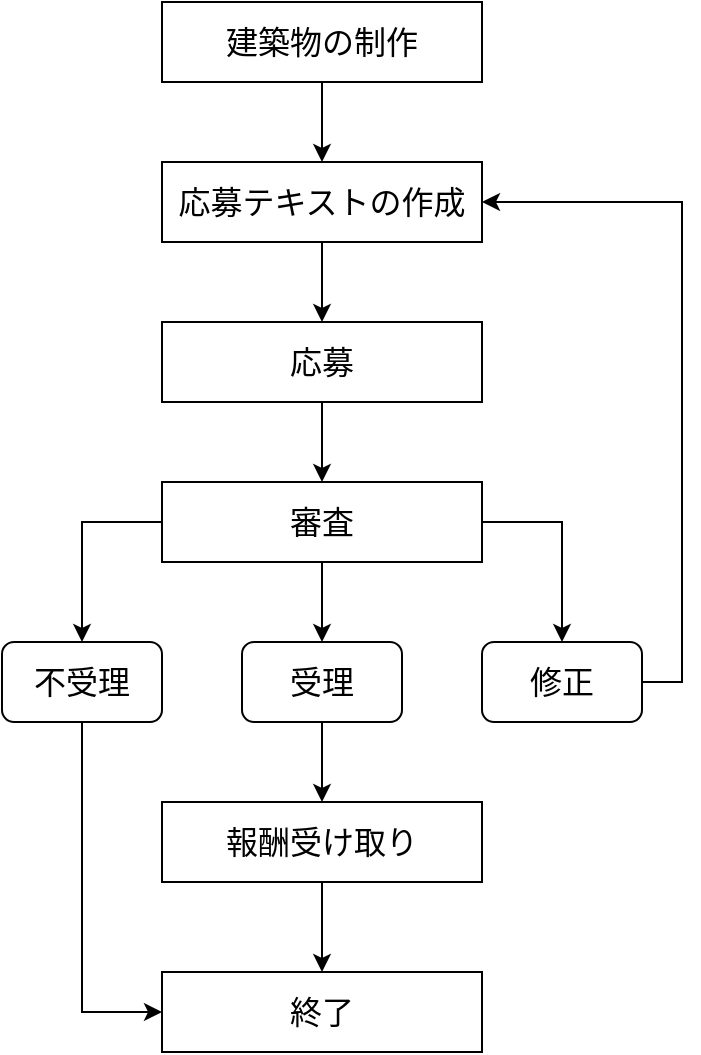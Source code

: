 <mxfile version="15.6.2" type="github">
  <diagram id="C5RBs43oDa-KdzZeNtuy" name="Page-1">
    <mxGraphModel dx="1422" dy="758" grid="1" gridSize="10" guides="1" tooltips="1" connect="1" arrows="1" fold="1" page="1" pageScale="1" pageWidth="827" pageHeight="1169" math="0" shadow="0">
      <root>
        <mxCell id="WIyWlLk6GJQsqaUBKTNV-0" />
        <mxCell id="WIyWlLk6GJQsqaUBKTNV-1" parent="WIyWlLk6GJQsqaUBKTNV-0" />
        <mxCell id="vAvfZkCuOQntxyUVGOkL-5" value="" style="edgeStyle=orthogonalEdgeStyle;rounded=0;orthogonalLoop=1;jettySize=auto;html=1;fontSize=16;" edge="1" parent="WIyWlLk6GJQsqaUBKTNV-1" source="WIyWlLk6GJQsqaUBKTNV-3" target="vAvfZkCuOQntxyUVGOkL-1">
          <mxGeometry relative="1" as="geometry" />
        </mxCell>
        <mxCell id="WIyWlLk6GJQsqaUBKTNV-3" value="建築物の制作" style="rounded=0;whiteSpace=wrap;html=1;fontSize=16;glass=0;strokeWidth=1;shadow=0;" parent="WIyWlLk6GJQsqaUBKTNV-1" vertex="1">
          <mxGeometry x="160" y="80" width="160" height="40" as="geometry" />
        </mxCell>
        <mxCell id="vAvfZkCuOQntxyUVGOkL-8" value="" style="edgeStyle=orthogonalEdgeStyle;rounded=0;orthogonalLoop=1;jettySize=auto;html=1;fontSize=16;" edge="1" parent="WIyWlLk6GJQsqaUBKTNV-1" source="vAvfZkCuOQntxyUVGOkL-1" target="vAvfZkCuOQntxyUVGOkL-7">
          <mxGeometry relative="1" as="geometry" />
        </mxCell>
        <mxCell id="vAvfZkCuOQntxyUVGOkL-1" value="応募テキストの作成" style="rounded=0;whiteSpace=wrap;html=1;fontSize=16;glass=0;strokeWidth=1;shadow=0;" vertex="1" parent="WIyWlLk6GJQsqaUBKTNV-1">
          <mxGeometry x="160" y="160" width="160" height="40" as="geometry" />
        </mxCell>
        <mxCell id="vAvfZkCuOQntxyUVGOkL-10" value="" style="edgeStyle=orthogonalEdgeStyle;rounded=0;orthogonalLoop=1;jettySize=auto;html=1;fontSize=16;" edge="1" parent="WIyWlLk6GJQsqaUBKTNV-1" source="vAvfZkCuOQntxyUVGOkL-7" target="vAvfZkCuOQntxyUVGOkL-9">
          <mxGeometry relative="1" as="geometry" />
        </mxCell>
        <mxCell id="vAvfZkCuOQntxyUVGOkL-7" value="応募" style="whiteSpace=wrap;html=1;rounded=0;shadow=0;fontSize=16;strokeWidth=1;glass=0;" vertex="1" parent="WIyWlLk6GJQsqaUBKTNV-1">
          <mxGeometry x="160" y="240" width="160" height="40" as="geometry" />
        </mxCell>
        <mxCell id="vAvfZkCuOQntxyUVGOkL-14" value="" style="edgeStyle=orthogonalEdgeStyle;rounded=0;orthogonalLoop=1;jettySize=auto;html=1;fontSize=16;exitX=0;exitY=0.5;exitDx=0;exitDy=0;" edge="1" parent="WIyWlLk6GJQsqaUBKTNV-1" source="vAvfZkCuOQntxyUVGOkL-9" target="vAvfZkCuOQntxyUVGOkL-11">
          <mxGeometry relative="1" as="geometry" />
        </mxCell>
        <mxCell id="vAvfZkCuOQntxyUVGOkL-15" style="edgeStyle=orthogonalEdgeStyle;rounded=0;orthogonalLoop=1;jettySize=auto;html=1;exitX=0.5;exitY=1;exitDx=0;exitDy=0;entryX=0.5;entryY=0;entryDx=0;entryDy=0;fontSize=16;" edge="1" parent="WIyWlLk6GJQsqaUBKTNV-1" source="vAvfZkCuOQntxyUVGOkL-9" target="vAvfZkCuOQntxyUVGOkL-12">
          <mxGeometry relative="1" as="geometry" />
        </mxCell>
        <mxCell id="vAvfZkCuOQntxyUVGOkL-16" style="edgeStyle=orthogonalEdgeStyle;rounded=0;orthogonalLoop=1;jettySize=auto;html=1;exitX=1;exitY=0.5;exitDx=0;exitDy=0;entryX=0.5;entryY=0;entryDx=0;entryDy=0;fontSize=16;" edge="1" parent="WIyWlLk6GJQsqaUBKTNV-1" source="vAvfZkCuOQntxyUVGOkL-9" target="vAvfZkCuOQntxyUVGOkL-13">
          <mxGeometry relative="1" as="geometry" />
        </mxCell>
        <mxCell id="vAvfZkCuOQntxyUVGOkL-9" value="審査" style="whiteSpace=wrap;html=1;rounded=0;shadow=0;fontSize=16;strokeWidth=1;glass=0;" vertex="1" parent="WIyWlLk6GJQsqaUBKTNV-1">
          <mxGeometry x="160" y="320" width="160" height="40" as="geometry" />
        </mxCell>
        <mxCell id="vAvfZkCuOQntxyUVGOkL-20" style="edgeStyle=orthogonalEdgeStyle;rounded=0;orthogonalLoop=1;jettySize=auto;html=1;exitX=0.5;exitY=1;exitDx=0;exitDy=0;entryX=0.5;entryY=0;entryDx=0;entryDy=0;fontSize=16;" edge="1" parent="WIyWlLk6GJQsqaUBKTNV-1" source="vAvfZkCuOQntxyUVGOkL-12" target="vAvfZkCuOQntxyUVGOkL-19">
          <mxGeometry relative="1" as="geometry" />
        </mxCell>
        <mxCell id="vAvfZkCuOQntxyUVGOkL-22" style="edgeStyle=orthogonalEdgeStyle;rounded=0;orthogonalLoop=1;jettySize=auto;html=1;exitX=0.5;exitY=1;exitDx=0;exitDy=0;entryX=0;entryY=0.5;entryDx=0;entryDy=0;fontSize=16;" edge="1" parent="WIyWlLk6GJQsqaUBKTNV-1" source="vAvfZkCuOQntxyUVGOkL-11" target="vAvfZkCuOQntxyUVGOkL-18">
          <mxGeometry relative="1" as="geometry">
            <Array as="points">
              <mxPoint x="120" y="585" />
            </Array>
          </mxGeometry>
        </mxCell>
        <mxCell id="vAvfZkCuOQntxyUVGOkL-11" value="不受理" style="whiteSpace=wrap;html=1;rounded=1;shadow=0;fontSize=16;strokeWidth=1;glass=0;sketch=0;" vertex="1" parent="WIyWlLk6GJQsqaUBKTNV-1">
          <mxGeometry x="80" y="400" width="80" height="40" as="geometry" />
        </mxCell>
        <mxCell id="vAvfZkCuOQntxyUVGOkL-12" value="受理" style="whiteSpace=wrap;html=1;rounded=1;shadow=0;fontSize=16;strokeWidth=1;glass=0;sketch=0;" vertex="1" parent="WIyWlLk6GJQsqaUBKTNV-1">
          <mxGeometry x="200" y="400" width="80" height="40" as="geometry" />
        </mxCell>
        <mxCell id="vAvfZkCuOQntxyUVGOkL-17" style="edgeStyle=orthogonalEdgeStyle;rounded=0;orthogonalLoop=1;jettySize=auto;html=1;exitX=1;exitY=0.5;exitDx=0;exitDy=0;entryX=1;entryY=0.5;entryDx=0;entryDy=0;fontSize=16;" edge="1" parent="WIyWlLk6GJQsqaUBKTNV-1" source="vAvfZkCuOQntxyUVGOkL-13" target="vAvfZkCuOQntxyUVGOkL-1">
          <mxGeometry relative="1" as="geometry">
            <Array as="points">
              <mxPoint x="420" y="420" />
              <mxPoint x="420" y="180" />
            </Array>
          </mxGeometry>
        </mxCell>
        <mxCell id="vAvfZkCuOQntxyUVGOkL-13" value="修正" style="whiteSpace=wrap;html=1;rounded=1;shadow=0;fontSize=16;strokeWidth=1;glass=0;sketch=0;" vertex="1" parent="WIyWlLk6GJQsqaUBKTNV-1">
          <mxGeometry x="320" y="400" width="80" height="40" as="geometry" />
        </mxCell>
        <mxCell id="vAvfZkCuOQntxyUVGOkL-18" value="&lt;div&gt;終了&lt;/div&gt;" style="whiteSpace=wrap;html=1;rounded=0;shadow=0;fontSize=16;strokeWidth=1;glass=0;" vertex="1" parent="WIyWlLk6GJQsqaUBKTNV-1">
          <mxGeometry x="160" y="565" width="160" height="40" as="geometry" />
        </mxCell>
        <mxCell id="vAvfZkCuOQntxyUVGOkL-21" value="" style="edgeStyle=orthogonalEdgeStyle;rounded=0;orthogonalLoop=1;jettySize=auto;html=1;fontSize=16;" edge="1" parent="WIyWlLk6GJQsqaUBKTNV-1" source="vAvfZkCuOQntxyUVGOkL-19" target="vAvfZkCuOQntxyUVGOkL-18">
          <mxGeometry relative="1" as="geometry" />
        </mxCell>
        <mxCell id="vAvfZkCuOQntxyUVGOkL-19" value="報酬受け取り" style="whiteSpace=wrap;html=1;rounded=0;shadow=0;fontSize=16;strokeWidth=1;glass=0;" vertex="1" parent="WIyWlLk6GJQsqaUBKTNV-1">
          <mxGeometry x="160" y="480" width="160" height="40" as="geometry" />
        </mxCell>
      </root>
    </mxGraphModel>
  </diagram>
</mxfile>
